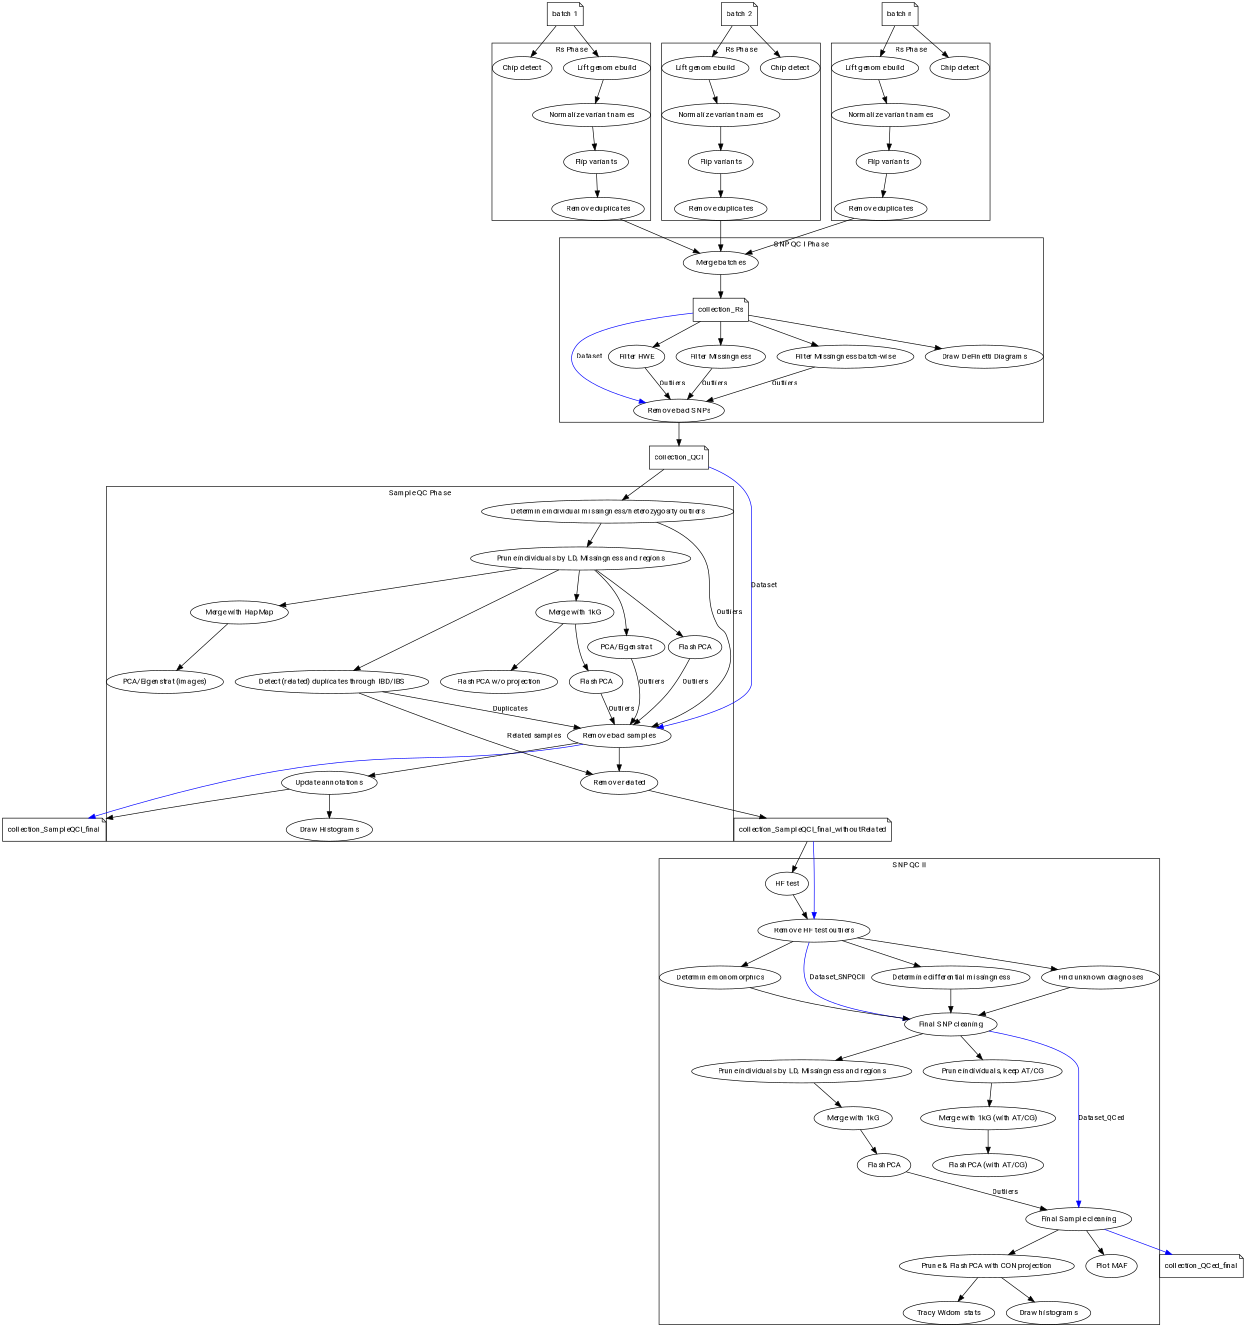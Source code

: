 digraph {
  # set to DIN A4 aspect ratio
  ratio="full";
  size="8.3,11.7!";
  margin=0;
  graph [ fontsize=12, fontname=Roboto ]
  node [ fontsize=12, fontname=Roboto ]
  edge [ fontsize=11, fontname=Roboto ]
  {
    # dataset names
    node [shape=note]
    batch1 [label="batch 1"]
    batch2 [label="batch 2"]
    batchn [label="batch n"]

    after_QCI_merge [label="collection_Rs"];
    after_QCI [label="collection_QCI"];

    SampleQC_final [label="collection_SampleQCI_final"];
    SampleQC_final_wr [label="collection_SampleQCI_final_withoutRelated"];

    final [label="collection_QCed_final"];
    
  }

  {
    # process names
    rs_cda [label="Chip detect"]
    rs_clean_namesa [label="Lift genome build"]
    rs_norm_variantsa [label="Normalize variant names"]
    rs_flipa [label="Flip variants"]
    rs_duplicatesa [label="Remove duplicates"]
    
    rs_clean_namesb [label="Lift genome build"]
    rs_cdb [label="Chip detect"]
    rs_norm_variantsb [label="Normalize variant names"]
    rs_flipb [label="Flip variants"]
    rs_duplicatesb [label="Remove duplicates"]
    
    rs_clean_namesc [label="Lift genome build"]
    rs_cdc [label="Chip detect"]
    rs_norm_variantsc [label="Normalize variant names"]
    rs_flipc [label="Flip variants"]
    rs_duplicatesc [label="Remove duplicates"]
  }


  subgraph cluster_1 {
    rs_cda;
    rs_clean_namesa -> rs_norm_variantsa -> rs_flipa -> rs_duplicatesa;
    label="Rs Phase";
  }

  subgraph cluster_2 {
    rs_cdb;
    rs_clean_namesb -> rs_norm_variantsb -> rs_flipb -> rs_duplicatesb;
    label="Rs Phase";
  }

  subgraph cluster_3 {
    rs_cdc;
    rs_clean_namesc -> rs_norm_variantsc -> rs_flipc -> rs_duplicatesc;
    label="Rs Phase";
  }

  batch1 -> rs_clean_namesa;
  batch1 -> rs_cda;
  rs_duplicatesa -> "Merge batches";

  batch2 -> rs_clean_namesb;
  batch2 -> rs_cdb;
  rs_duplicatesb  -> "Merge batches";

  batchn -> rs_clean_namesc;
  batchn -> rs_cdc;
  rs_duplicatesc  -> "Merge batches";


  subgraph cluster_snpqci {
    color=black;
    node [style=filled,color=white];
    label="SNP QC I Phase";

    node [style=ellipse,color=black];

    snpqci_remove[label="Remove bad SNPs"];

    "Merge batches" -> after_QCI_merge;
    after_QCI_merge -> {"Filter HWE" "Filter Missingness" "Filter Missingness batch-wise" "Draw DeFinetti Diagrams"};

    "Filter HWE" -> snpqci_remove [label="Outliers"];
    "Filter Missingness" -> snpqci_remove [label="Outliers"];
    "Filter Missingness batch-wise" -> snpqci_remove [label="Outliers"];
    after_QCI_merge -> snpqci_remove [color=blue,label="Dataset"];

  }

  subgraph cluster_sampleqci {
    label="Sample QC Phase";

    sampleqci_miss_het [label="Determine individual missingness/heterozygosity outliers"];

    sampleqci_miss_het -> prune;

    prune [label="Prune individuals by LD, Missingness and regions"];
    pca_eigen1 [label="PCA/Eigenstrat (images)"];
    pca_eigen2 [label="PCA/Eigenstrat"];
    sampleqc_remove_bad [label="Remove bad samples"];
    pca_flash1 [label="FlashPCA"];

    prune -> "Detect (related) duplicates through IBD/IBS";
    "Detect (related) duplicates through IBD/IBS" -> sampleqc_remove_bad [label="Duplicates"];

    prune -> "Merge with HapMap" -> pca_eigen1;
    prune -> "Merge with 1kG" -> pca_flash1;
    pca_flash1 -> sampleqc_remove_bad [label="Outliers"];

    prune -> pca_eigen2;
    pca_eigen2 -> sampleqc_remove_bad [label="Outliers"];
    prune -> FlashPCA;
    FlashPCA -> sampleqc_remove_bad [label="Outliers"];
    sampleqci_miss_het -> sampleqc_remove_bad [label="Outliers"];

    sampleqc_remove_bad -> "Update annotations" -> "Draw Histograms";

    "Merge with 1kG" -> "FlashPCA w/o projection";

    sampleqc_remove_bad -> "Remove related";
    
    "Detect (related) duplicates through IBD/IBS" -> "Remove related" [label="Related samples"];
    
  }

  snpqci_remove -> after_QCI;
  after_QCI-> sampleqci_miss_het;
  after_QCI -> sampleqc_remove_bad [color=blue, label="Dataset"];

  "Update annotations" -> SampleQC_final;
  
  "Remove related" -> SampleQC_final_wr;
  SampleQC_final_wr -> "HF test";
  
  sampleqc_remove_bad -> SampleQC_final [color=blue];


  subgraph cluster_snpqcii {
    label="SNP QC II";
    "HF test";
    qc2_prune [label="Prune individuals by LD, Missingness and regions"];
    qc2_prune_atcg [label="Prune individuals, keep AT/CG"];
    qc2_merge_1kg [label="Merge with 1kG"];
    qc2_merge_1kg_atcg [label="Merge with 1kG (with AT/CG)"];
    qc2_1kg_flashpca [label="FlashPCA"];
    qc2_1kg_flashpca_atcg [label="FlashPCA (with AT/CG)"];

    # SampleQC_final -> qc2_prune;
    "HF test" -> "Remove HF test outliers";
    #-> qc2_prune [label="Outliers"];
    qc2_prune -> qc2_merge_1kg -> qc2_1kg_flashpca;
    qc2_prune_atcg -> qc2_merge_1kg_atcg -> qc2_1kg_flashpca_atcg;
    qc2_1kg_flashpca -> "Final Sample cleaning" [label="Outliers"];
    

    "Remove HF test outliers" -> "Determine monomorphics" -> "Final SNP cleaning";
    "Remove HF test outliers" -> "Determine differential missingness" -> "Final SNP cleaning";
    "Remove HF test outliers" -> "Find unknown diagnoses" -> "Final SNP cleaning";

    "Remove HF test outliers" -> "Final SNP cleaning" [color="blue", label="Dataset_SNPQCII"];
    "Final SNP cleaning" -> qc2_prune;
    "Final SNP cleaning" -> qc2_prune_atcg;
    "Final SNP cleaning" -> "Final Sample cleaning" [color="blue", label="Dataset_QCed"];

    qc2_final_flashpca [label="Prune & FlashPCA with CON projection"];
    qc2_final_tw [label="Tracy Widom stats"];
    qc2_final_histos [label="Draw histograms"];
    
    "Final Sample cleaning" -> "Plot MAF";
    "Final Sample cleaning" -> qc2_final_flashpca;
    qc2_final_flashpca -> qc2_final_tw;
    qc2_final_flashpca -> qc2_final_histos;
    
  }

  #SampleQC_final -> "Remove HF test outliers" [color=blue];
  SampleQC_final_wr -> "Remove HF test outliers" [color=blue];
  "Final Sample cleaning" -> final [color="blue"];
  
  
}


